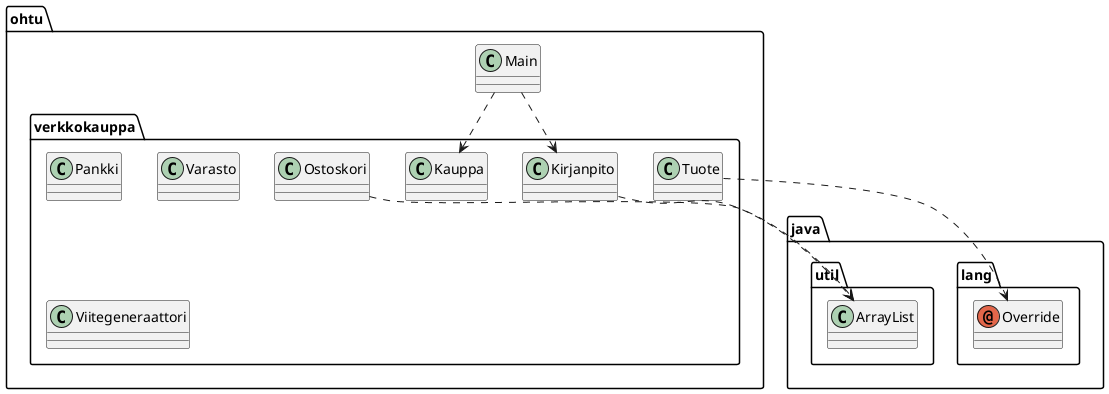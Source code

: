 @startuml
annotation java.lang.Override
class java.util.ArrayList
class ohtu.Main
class ohtu.verkkokauppa.Kauppa
class ohtu.verkkokauppa.Kirjanpito
class ohtu.verkkokauppa.Ostoskori
class ohtu.verkkokauppa.Pankki
class ohtu.verkkokauppa.Tuote
class ohtu.verkkokauppa.Varasto
class ohtu.verkkokauppa.Viitegeneraattori
ohtu.Main ..> ohtu.verkkokauppa.Kauppa
ohtu.Main ..> ohtu.verkkokauppa.Kirjanpito
ohtu.verkkokauppa.Kirjanpito ..> java.util.ArrayList
ohtu.verkkokauppa.Ostoskori ..> java.util.ArrayList
ohtu.verkkokauppa.Tuote ..> java.lang.Override
@enduml